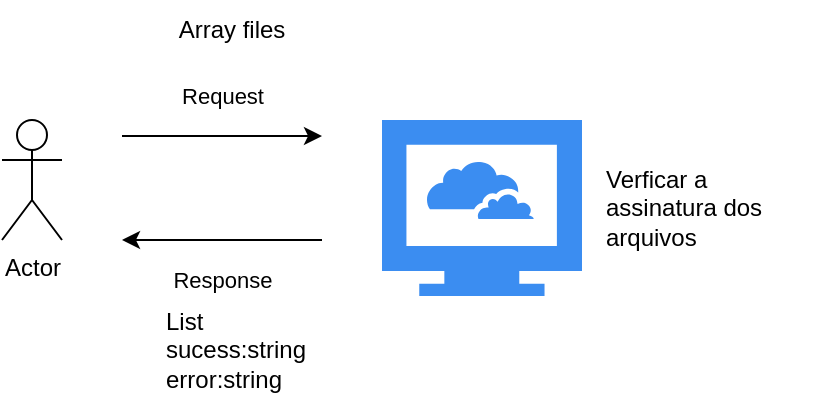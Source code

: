 <mxfile>
    <diagram id="CVby0EUGJCvx0hsrqwlz" name="Page-1">
        <mxGraphModel dx="693" dy="387" grid="1" gridSize="10" guides="1" tooltips="1" connect="1" arrows="1" fold="1" page="1" pageScale="1" pageWidth="827" pageHeight="1169" math="0" shadow="0">
            <root>
                <mxCell id="0"/>
                <mxCell id="1" parent="0"/>
                <mxCell id="2" value="Actor" style="shape=umlActor;verticalLabelPosition=bottom;verticalAlign=top;html=1;outlineConnect=0;" vertex="1" parent="1">
                    <mxGeometry x="70" y="190" width="30" height="60" as="geometry"/>
                </mxCell>
                <mxCell id="3" value="" style="endArrow=classic;html=1;" edge="1" parent="1">
                    <mxGeometry relative="1" as="geometry">
                        <mxPoint x="130" y="198" as="sourcePoint"/>
                        <mxPoint x="230" y="198" as="targetPoint"/>
                    </mxGeometry>
                </mxCell>
                <mxCell id="4" value="Request" style="edgeLabel;resizable=0;html=1;align=center;verticalAlign=middle;" connectable="0" vertex="1" parent="3">
                    <mxGeometry relative="1" as="geometry">
                        <mxPoint y="-20" as="offset"/>
                    </mxGeometry>
                </mxCell>
                <mxCell id="5" value="" style="sketch=0;html=1;aspect=fixed;strokeColor=none;shadow=0;align=center;verticalAlign=top;fillColor=#3B8DF1;shape=mxgraph.gcp2.cloud_computer" vertex="1" parent="1">
                    <mxGeometry x="260" y="190" width="100" height="88" as="geometry"/>
                </mxCell>
                <mxCell id="7" value="" style="endArrow=classic;html=1;" edge="1" parent="1">
                    <mxGeometry relative="1" as="geometry">
                        <mxPoint x="230" y="250" as="sourcePoint"/>
                        <mxPoint x="130" y="250" as="targetPoint"/>
                    </mxGeometry>
                </mxCell>
                <mxCell id="8" value="Response" style="edgeLabel;resizable=0;html=1;align=center;verticalAlign=middle;" connectable="0" vertex="1" parent="7">
                    <mxGeometry relative="1" as="geometry">
                        <mxPoint y="20" as="offset"/>
                    </mxGeometry>
                </mxCell>
                <mxCell id="9" value="List&lt;br&gt;sucess:string&lt;br&gt;error:string&lt;br&gt;" style="text;html=1;strokeColor=none;fillColor=none;align=left;verticalAlign=middle;whiteSpace=wrap;rounded=0;" vertex="1" parent="1">
                    <mxGeometry x="150" y="280" width="110" height="50" as="geometry"/>
                </mxCell>
                <mxCell id="10" value="Array files" style="text;html=1;strokeColor=none;fillColor=none;align=center;verticalAlign=middle;whiteSpace=wrap;rounded=0;" vertex="1" parent="1">
                    <mxGeometry x="130" y="130" width="110" height="30" as="geometry"/>
                </mxCell>
                <mxCell id="11" value="Verficar a assinatura dos arquivos" style="text;html=1;strokeColor=none;fillColor=none;align=left;verticalAlign=middle;whiteSpace=wrap;rounded=0;" vertex="1" parent="1">
                    <mxGeometry x="370" y="206.5" width="110" height="55" as="geometry"/>
                </mxCell>
            </root>
        </mxGraphModel>
    </diagram>
</mxfile>